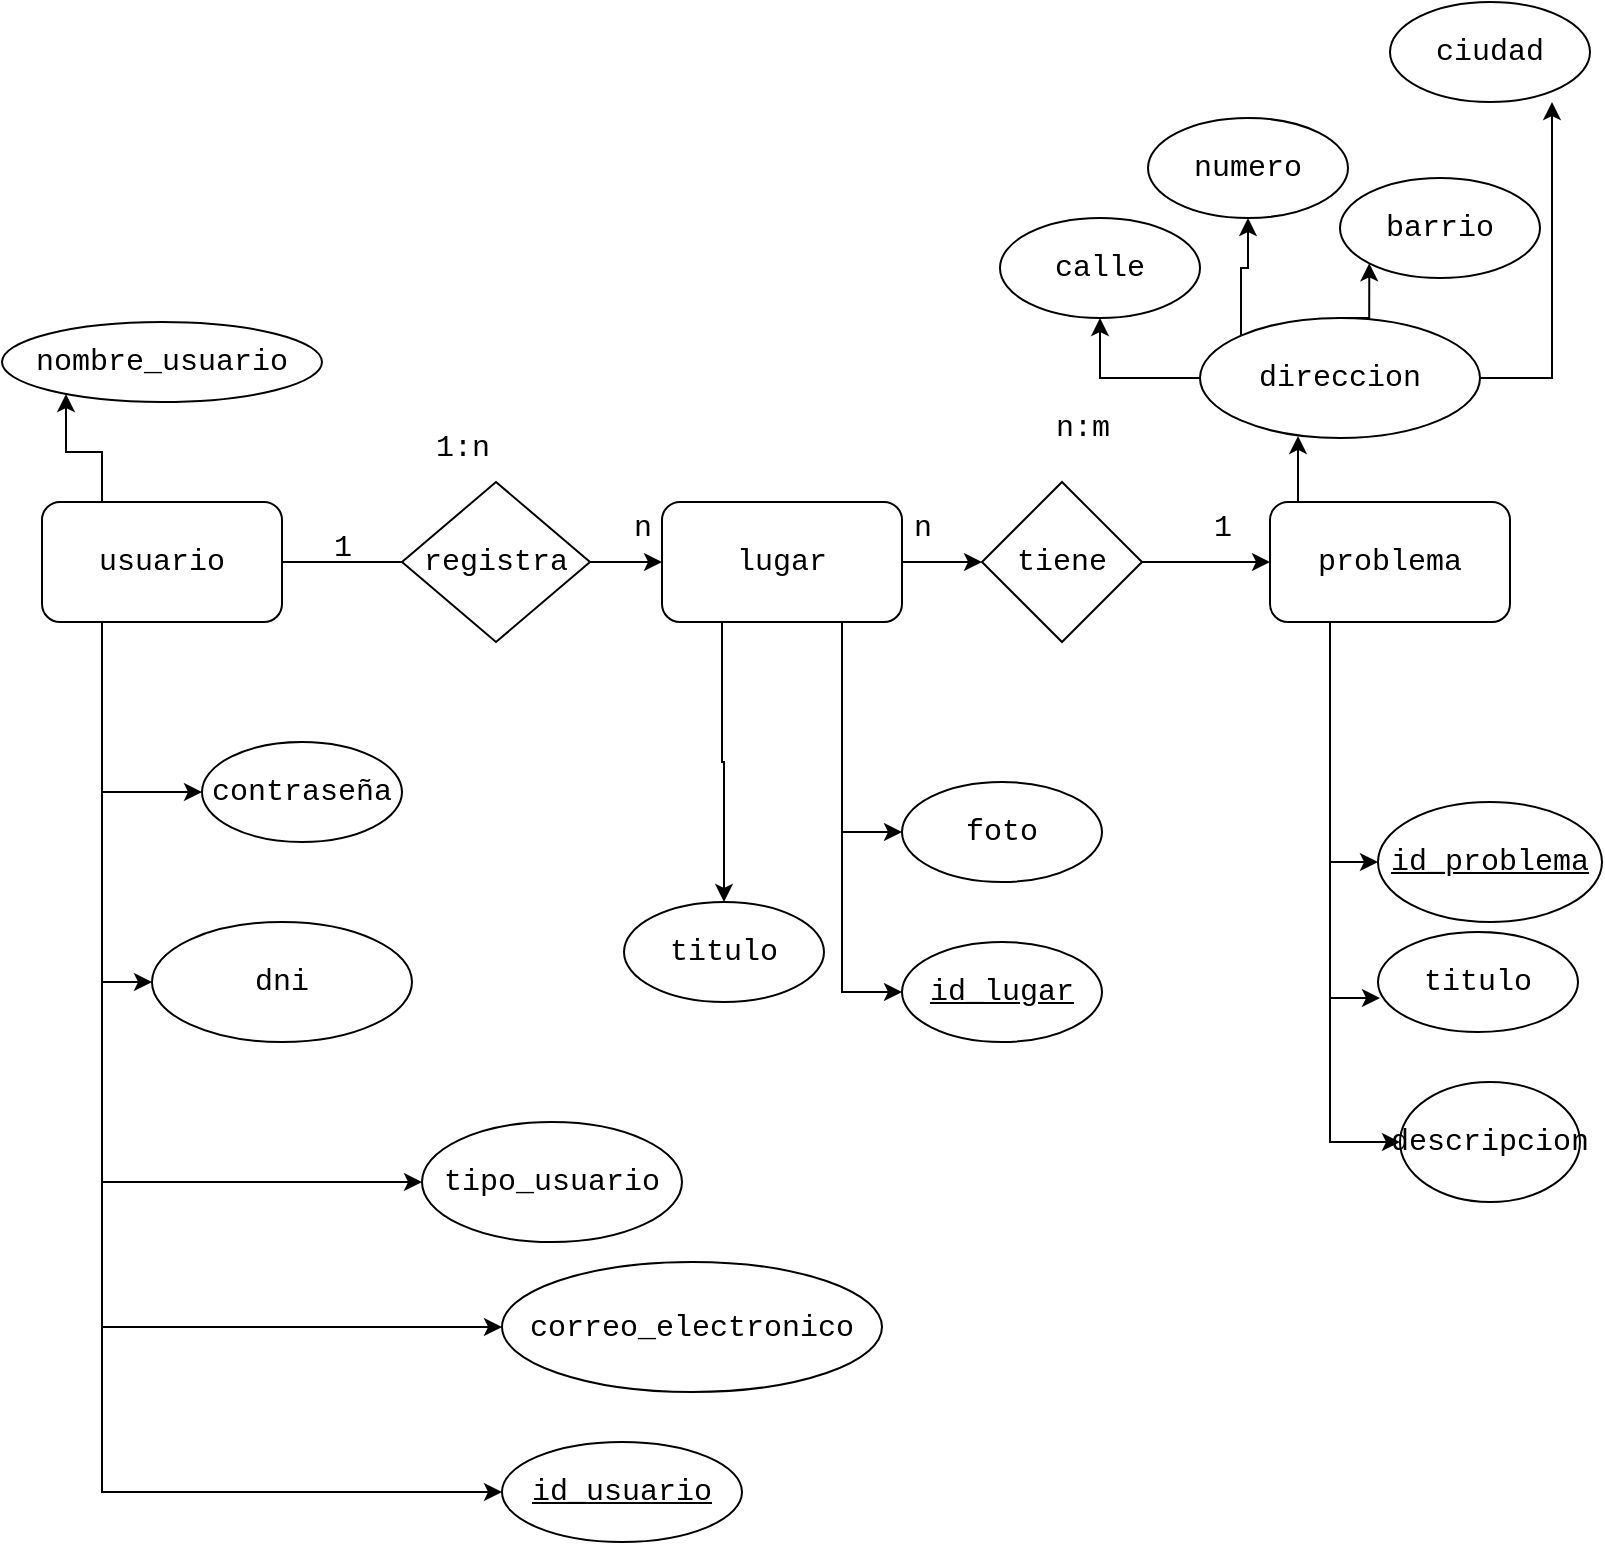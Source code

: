 <mxfile version="22.1.2" type="device" pages="2">
  <diagram name="Página-1" id="GAR4R28EWUCzNYiQtYr6">
    <mxGraphModel dx="954" dy="727" grid="1" gridSize="10" guides="1" tooltips="1" connect="1" arrows="1" fold="1" page="1" pageScale="1" pageWidth="827" pageHeight="1169" math="0" shadow="0">
      <root>
        <mxCell id="0" />
        <mxCell id="1" parent="0" />
        <mxCell id="BLcdpZsHdNyAsSCQdywc-11" style="edgeStyle=orthogonalEdgeStyle;rounded=0;orthogonalLoop=1;jettySize=auto;html=1;exitX=1;exitY=0.5;exitDx=0;exitDy=0;" parent="1" source="BLcdpZsHdNyAsSCQdywc-34" target="BLcdpZsHdNyAsSCQdywc-2" edge="1">
          <mxGeometry relative="1" as="geometry" />
        </mxCell>
        <mxCell id="BLcdpZsHdNyAsSCQdywc-22" style="edgeStyle=orthogonalEdgeStyle;rounded=0;orthogonalLoop=1;jettySize=auto;html=1;exitX=0.25;exitY=1;exitDx=0;exitDy=0;" parent="1" source="BLcdpZsHdNyAsSCQdywc-1" target="BLcdpZsHdNyAsSCQdywc-18" edge="1">
          <mxGeometry relative="1" as="geometry" />
        </mxCell>
        <mxCell id="FmNl-kXJ-F9vlVwmfRV5-3" style="edgeStyle=orthogonalEdgeStyle;rounded=0;orthogonalLoop=1;jettySize=auto;html=1;exitX=0.75;exitY=1;exitDx=0;exitDy=0;entryX=0;entryY=0.5;entryDx=0;entryDy=0;" parent="1" source="BLcdpZsHdNyAsSCQdywc-1" target="BLcdpZsHdNyAsSCQdywc-32" edge="1">
          <mxGeometry relative="1" as="geometry" />
        </mxCell>
        <mxCell id="FmNl-kXJ-F9vlVwmfRV5-4" style="edgeStyle=orthogonalEdgeStyle;rounded=0;orthogonalLoop=1;jettySize=auto;html=1;exitX=0.75;exitY=1;exitDx=0;exitDy=0;entryX=0;entryY=0.5;entryDx=0;entryDy=0;" parent="1" source="BLcdpZsHdNyAsSCQdywc-1" target="BLcdpZsHdNyAsSCQdywc-19" edge="1">
          <mxGeometry relative="1" as="geometry" />
        </mxCell>
        <mxCell id="BLcdpZsHdNyAsSCQdywc-1" value="lugar" style="rounded=1;whiteSpace=wrap;html=1;fontFamily=Courier New;fontSize=15;" parent="1" vertex="1">
          <mxGeometry x="350" y="320" width="120" height="60" as="geometry" />
        </mxCell>
        <mxCell id="FmNl-kXJ-F9vlVwmfRV5-9" style="edgeStyle=orthogonalEdgeStyle;rounded=0;orthogonalLoop=1;jettySize=auto;html=1;exitX=0.25;exitY=1;exitDx=0;exitDy=0;entryX=0;entryY=0.5;entryDx=0;entryDy=0;" parent="1" source="BLcdpZsHdNyAsSCQdywc-2" target="BLcdpZsHdNyAsSCQdywc-29" edge="1">
          <mxGeometry relative="1" as="geometry" />
        </mxCell>
        <mxCell id="FmNl-kXJ-F9vlVwmfRV5-11" style="edgeStyle=orthogonalEdgeStyle;rounded=0;orthogonalLoop=1;jettySize=auto;html=1;exitX=0.25;exitY=1;exitDx=0;exitDy=0;entryX=0;entryY=0.5;entryDx=0;entryDy=0;" parent="1" source="BLcdpZsHdNyAsSCQdywc-2" target="BLcdpZsHdNyAsSCQdywc-31" edge="1">
          <mxGeometry relative="1" as="geometry" />
        </mxCell>
        <mxCell id="BLcdpZsHdNyAsSCQdywc-2" value="problema" style="rounded=1;whiteSpace=wrap;html=1;fontFamily=Courier New;fontSize=15;" parent="1" vertex="1">
          <mxGeometry x="654" y="320" width="120" height="60" as="geometry" />
        </mxCell>
        <mxCell id="BLcdpZsHdNyAsSCQdywc-9" style="edgeStyle=orthogonalEdgeStyle;rounded=0;orthogonalLoop=1;jettySize=auto;html=1;exitX=0.25;exitY=1;exitDx=0;exitDy=0;entryX=0;entryY=0.5;entryDx=0;entryDy=0;" parent="1" source="BLcdpZsHdNyAsSCQdywc-3" target="BLcdpZsHdNyAsSCQdywc-8" edge="1">
          <mxGeometry relative="1" as="geometry" />
        </mxCell>
        <mxCell id="BLcdpZsHdNyAsSCQdywc-10" style="edgeStyle=orthogonalEdgeStyle;rounded=0;orthogonalLoop=1;jettySize=auto;html=1;exitX=1;exitY=0.5;exitDx=0;exitDy=0;entryX=0;entryY=0.5;entryDx=0;entryDy=0;" parent="1" source="BLcdpZsHdNyAsSCQdywc-3" target="BLcdpZsHdNyAsSCQdywc-1" edge="1">
          <mxGeometry relative="1" as="geometry" />
        </mxCell>
        <mxCell id="BLcdpZsHdNyAsSCQdywc-48" style="edgeStyle=orthogonalEdgeStyle;rounded=0;orthogonalLoop=1;jettySize=auto;html=1;exitX=0.25;exitY=1;exitDx=0;exitDy=0;entryX=0;entryY=0.5;entryDx=0;entryDy=0;" parent="1" source="BLcdpZsHdNyAsSCQdywc-3" target="BLcdpZsHdNyAsSCQdywc-47" edge="1">
          <mxGeometry relative="1" as="geometry" />
        </mxCell>
        <mxCell id="BLcdpZsHdNyAsSCQdywc-54" style="edgeStyle=orthogonalEdgeStyle;rounded=0;orthogonalLoop=1;jettySize=auto;html=1;exitX=0.25;exitY=1;exitDx=0;exitDy=0;entryX=0;entryY=0.5;entryDx=0;entryDy=0;" parent="1" source="BLcdpZsHdNyAsSCQdywc-3" target="BLcdpZsHdNyAsSCQdywc-52" edge="1">
          <mxGeometry relative="1" as="geometry" />
        </mxCell>
        <mxCell id="FmNl-kXJ-F9vlVwmfRV5-1" style="edgeStyle=orthogonalEdgeStyle;rounded=0;orthogonalLoop=1;jettySize=auto;html=1;exitX=0.25;exitY=1;exitDx=0;exitDy=0;entryX=0;entryY=0.5;entryDx=0;entryDy=0;" parent="1" source="BLcdpZsHdNyAsSCQdywc-3" target="BLcdpZsHdNyAsSCQdywc-51" edge="1">
          <mxGeometry relative="1" as="geometry" />
        </mxCell>
        <mxCell id="FmNl-kXJ-F9vlVwmfRV5-2" style="edgeStyle=orthogonalEdgeStyle;rounded=0;orthogonalLoop=1;jettySize=auto;html=1;exitX=0.25;exitY=1;exitDx=0;exitDy=0;entryX=0;entryY=0.5;entryDx=0;entryDy=0;" parent="1" source="BLcdpZsHdNyAsSCQdywc-3" target="BLcdpZsHdNyAsSCQdywc-6" edge="1">
          <mxGeometry relative="1" as="geometry" />
        </mxCell>
        <mxCell id="BLcdpZsHdNyAsSCQdywc-3" value="usuario" style="rounded=1;whiteSpace=wrap;html=1;fontFamily=Courier New;fontSize=15;" parent="1" vertex="1">
          <mxGeometry x="40" y="320" width="120" height="60" as="geometry" />
        </mxCell>
        <mxCell id="BLcdpZsHdNyAsSCQdywc-5" value="numero" style="ellipse;whiteSpace=wrap;html=1;fontFamily=Courier New;fontSize=15;" parent="1" vertex="1">
          <mxGeometry x="593" y="128" width="100" height="50" as="geometry" />
        </mxCell>
        <mxCell id="BLcdpZsHdNyAsSCQdywc-6" value="contraseña" style="ellipse;whiteSpace=wrap;html=1;fontFamily=Courier New;fontSize=15;" parent="1" vertex="1">
          <mxGeometry x="120" y="440" width="100" height="50" as="geometry" />
        </mxCell>
        <mxCell id="BLcdpZsHdNyAsSCQdywc-7" value="nombre_usuario" style="ellipse;whiteSpace=wrap;html=1;fontFamily=Courier New;fontSize=15;" parent="1" vertex="1">
          <mxGeometry x="20" y="230" width="160" height="40" as="geometry" />
        </mxCell>
        <mxCell id="BLcdpZsHdNyAsSCQdywc-8" value="&lt;u&gt;id_usuario&lt;/u&gt;" style="ellipse;whiteSpace=wrap;html=1;fontFamily=Courier New;fontSize=15;" parent="1" vertex="1">
          <mxGeometry x="270" y="790" width="120" height="50" as="geometry" />
        </mxCell>
        <mxCell id="BLcdpZsHdNyAsSCQdywc-12" style="edgeStyle=orthogonalEdgeStyle;rounded=0;orthogonalLoop=1;jettySize=auto;html=1;exitX=0.25;exitY=0;exitDx=0;exitDy=0;entryX=0.2;entryY=0.9;entryDx=0;entryDy=0;entryPerimeter=0;" parent="1" source="BLcdpZsHdNyAsSCQdywc-3" target="BLcdpZsHdNyAsSCQdywc-7" edge="1">
          <mxGeometry relative="1" as="geometry" />
        </mxCell>
        <mxCell id="BLcdpZsHdNyAsSCQdywc-14" value="ciudad" style="ellipse;whiteSpace=wrap;html=1;fontFamily=Courier New;fontSize=15;" parent="1" vertex="1">
          <mxGeometry x="714" y="70" width="100" height="50" as="geometry" />
        </mxCell>
        <mxCell id="BLcdpZsHdNyAsSCQdywc-15" value="barrio" style="ellipse;whiteSpace=wrap;html=1;fontFamily=Courier New;fontSize=15;" parent="1" vertex="1">
          <mxGeometry x="689" y="158" width="100" height="50" as="geometry" />
        </mxCell>
        <mxCell id="BLcdpZsHdNyAsSCQdywc-16" value="calle" style="ellipse;whiteSpace=wrap;html=1;fontFamily=Courier New;fontSize=15;" parent="1" vertex="1">
          <mxGeometry x="519" y="178" width="100" height="50" as="geometry" />
        </mxCell>
        <mxCell id="BLcdpZsHdNyAsSCQdywc-25" style="edgeStyle=orthogonalEdgeStyle;rounded=0;orthogonalLoop=1;jettySize=auto;html=1;exitX=0;exitY=0.5;exitDx=0;exitDy=0;" parent="1" source="BLcdpZsHdNyAsSCQdywc-17" target="BLcdpZsHdNyAsSCQdywc-16" edge="1">
          <mxGeometry relative="1" as="geometry" />
        </mxCell>
        <mxCell id="BLcdpZsHdNyAsSCQdywc-26" style="edgeStyle=orthogonalEdgeStyle;rounded=0;orthogonalLoop=1;jettySize=auto;html=1;exitX=0;exitY=0;exitDx=0;exitDy=0;entryX=0.5;entryY=1;entryDx=0;entryDy=0;" parent="1" source="BLcdpZsHdNyAsSCQdywc-17" target="BLcdpZsHdNyAsSCQdywc-5" edge="1">
          <mxGeometry relative="1" as="geometry" />
        </mxCell>
        <mxCell id="BLcdpZsHdNyAsSCQdywc-27" style="edgeStyle=orthogonalEdgeStyle;rounded=0;orthogonalLoop=1;jettySize=auto;html=1;exitX=0.5;exitY=0;exitDx=0;exitDy=0;entryX=0;entryY=1;entryDx=0;entryDy=0;" parent="1" source="BLcdpZsHdNyAsSCQdywc-17" target="BLcdpZsHdNyAsSCQdywc-15" edge="1">
          <mxGeometry relative="1" as="geometry" />
        </mxCell>
        <mxCell id="BLcdpZsHdNyAsSCQdywc-28" style="edgeStyle=orthogonalEdgeStyle;rounded=0;orthogonalLoop=1;jettySize=auto;html=1;exitX=1;exitY=0.5;exitDx=0;exitDy=0;entryX=0.81;entryY=1;entryDx=0;entryDy=0;entryPerimeter=0;" parent="1" source="BLcdpZsHdNyAsSCQdywc-17" target="BLcdpZsHdNyAsSCQdywc-14" edge="1">
          <mxGeometry relative="1" as="geometry" />
        </mxCell>
        <mxCell id="BLcdpZsHdNyAsSCQdywc-17" value="direccion" style="ellipse;whiteSpace=wrap;html=1;fontFamily=Courier New;fontSize=15;" parent="1" vertex="1">
          <mxGeometry x="619" y="228" width="140" height="60" as="geometry" />
        </mxCell>
        <mxCell id="BLcdpZsHdNyAsSCQdywc-18" value="titulo" style="ellipse;whiteSpace=wrap;html=1;fontFamily=Courier New;fontSize=15;" parent="1" vertex="1">
          <mxGeometry x="331" y="520" width="100" height="50" as="geometry" />
        </mxCell>
        <mxCell id="BLcdpZsHdNyAsSCQdywc-19" value="id_lugar" style="ellipse;whiteSpace=wrap;html=1;fontFamily=Courier New;fontSize=15;fontStyle=4" parent="1" vertex="1">
          <mxGeometry x="470" y="540" width="100" height="50" as="geometry" />
        </mxCell>
        <mxCell id="BLcdpZsHdNyAsSCQdywc-24" style="edgeStyle=orthogonalEdgeStyle;rounded=0;orthogonalLoop=1;jettySize=auto;html=1;exitX=0.25;exitY=0;exitDx=0;exitDy=0;entryX=0.35;entryY=0.983;entryDx=0;entryDy=0;entryPerimeter=0;" parent="1" source="BLcdpZsHdNyAsSCQdywc-2" target="BLcdpZsHdNyAsSCQdywc-17" edge="1">
          <mxGeometry relative="1" as="geometry">
            <mxPoint x="659" y="318" as="sourcePoint" />
          </mxGeometry>
        </mxCell>
        <mxCell id="BLcdpZsHdNyAsSCQdywc-29" value="descripcion" style="ellipse;whiteSpace=wrap;html=1;fontFamily=Courier New;fontSize=15;" parent="1" vertex="1">
          <mxGeometry x="719" y="610" width="90" height="60" as="geometry" />
        </mxCell>
        <mxCell id="BLcdpZsHdNyAsSCQdywc-30" value="titulo" style="ellipse;whiteSpace=wrap;html=1;fontFamily=Courier New;fontSize=15;" parent="1" vertex="1">
          <mxGeometry x="708" y="535" width="100" height="50" as="geometry" />
        </mxCell>
        <mxCell id="BLcdpZsHdNyAsSCQdywc-32" value="foto" style="ellipse;whiteSpace=wrap;html=1;fontFamily=Courier New;fontSize=15;" parent="1" vertex="1">
          <mxGeometry x="470" y="460" width="100" height="50" as="geometry" />
        </mxCell>
        <mxCell id="BLcdpZsHdNyAsSCQdywc-35" value="registra" style="rhombus;whiteSpace=wrap;html=1;fontFamily=Courier New;fontSize=15;" parent="1" vertex="1">
          <mxGeometry x="220" y="310" width="94" height="80" as="geometry" />
        </mxCell>
        <mxCell id="BLcdpZsHdNyAsSCQdywc-36" value="" style="edgeStyle=orthogonalEdgeStyle;rounded=0;orthogonalLoop=1;jettySize=auto;html=1;exitX=1;exitY=0.5;exitDx=0;exitDy=0;" parent="1" source="BLcdpZsHdNyAsSCQdywc-1" target="BLcdpZsHdNyAsSCQdywc-34" edge="1">
          <mxGeometry relative="1" as="geometry">
            <mxPoint x="470" y="350" as="sourcePoint" />
            <mxPoint x="640" y="350" as="targetPoint" />
          </mxGeometry>
        </mxCell>
        <mxCell id="BLcdpZsHdNyAsSCQdywc-34" value="tiene" style="rhombus;whiteSpace=wrap;html=1;fontFamily=Courier New;fontSize=15;" parent="1" vertex="1">
          <mxGeometry x="510" y="310" width="80" height="80" as="geometry" />
        </mxCell>
        <mxCell id="BLcdpZsHdNyAsSCQdywc-37" value="1" style="text;html=1;align=center;verticalAlign=middle;resizable=0;points=[];autosize=1;strokeColor=none;fillColor=none;fontFamily=Courier New;fontSize=15;" parent="1" vertex="1">
          <mxGeometry x="175" y="328" width="30" height="30" as="geometry" />
        </mxCell>
        <mxCell id="BLcdpZsHdNyAsSCQdywc-38" value="n" style="text;html=1;align=center;verticalAlign=middle;resizable=0;points=[];autosize=1;strokeColor=none;fillColor=none;fontFamily=Courier New;fontSize=15;" parent="1" vertex="1">
          <mxGeometry x="325" y="318" width="30" height="30" as="geometry" />
        </mxCell>
        <mxCell id="BLcdpZsHdNyAsSCQdywc-39" value="1:n" style="text;html=1;align=center;verticalAlign=middle;resizable=0;points=[];autosize=1;strokeColor=none;fillColor=none;fontFamily=Courier New;fontSize=15;" parent="1" vertex="1">
          <mxGeometry x="225" y="278" width="50" height="30" as="geometry" />
        </mxCell>
        <mxCell id="BLcdpZsHdNyAsSCQdywc-40" value="n" style="text;html=1;align=center;verticalAlign=middle;resizable=0;points=[];autosize=1;strokeColor=none;fillColor=none;fontFamily=Courier New;fontSize=15;" parent="1" vertex="1">
          <mxGeometry x="465" y="318" width="30" height="30" as="geometry" />
        </mxCell>
        <mxCell id="BLcdpZsHdNyAsSCQdywc-41" value="1" style="text;html=1;align=center;verticalAlign=middle;resizable=0;points=[];autosize=1;strokeColor=none;fillColor=none;fontFamily=Courier New;fontSize=15;" parent="1" vertex="1">
          <mxGeometry x="615" y="318" width="30" height="30" as="geometry" />
        </mxCell>
        <mxCell id="BLcdpZsHdNyAsSCQdywc-42" value="n:m" style="text;html=1;align=center;verticalAlign=middle;resizable=0;points=[];autosize=1;strokeColor=none;fillColor=none;fontFamily=Courier New;fontSize=15;" parent="1" vertex="1">
          <mxGeometry x="535" y="268" width="50" height="30" as="geometry" />
        </mxCell>
        <mxCell id="BLcdpZsHdNyAsSCQdywc-47" value="tipo_usuario" style="ellipse;whiteSpace=wrap;html=1;fontFamily=Courier New;fontSize=15;" parent="1" vertex="1">
          <mxGeometry x="230" y="630" width="130" height="60" as="geometry" />
        </mxCell>
        <mxCell id="BLcdpZsHdNyAsSCQdywc-51" value="correo_electronico" style="ellipse;whiteSpace=wrap;html=1;fontFamily=Courier New;fontSize=15;" parent="1" vertex="1">
          <mxGeometry x="270" y="700" width="190" height="65" as="geometry" />
        </mxCell>
        <mxCell id="BLcdpZsHdNyAsSCQdywc-52" value="dni" style="ellipse;whiteSpace=wrap;html=1;fontFamily=Courier New;fontSize=15;" parent="1" vertex="1">
          <mxGeometry x="95" y="530" width="130" height="60" as="geometry" />
        </mxCell>
        <mxCell id="BLcdpZsHdNyAsSCQdywc-31" value="&lt;u&gt;id_problema&lt;/u&gt;" style="ellipse;whiteSpace=wrap;html=1;fontFamily=Courier New;fontSize=15;" parent="1" vertex="1">
          <mxGeometry x="708" y="470" width="112" height="60" as="geometry" />
        </mxCell>
        <mxCell id="FmNl-kXJ-F9vlVwmfRV5-10" style="edgeStyle=orthogonalEdgeStyle;rounded=0;orthogonalLoop=1;jettySize=auto;html=1;exitX=0.25;exitY=1;exitDx=0;exitDy=0;entryX=0.01;entryY=0.66;entryDx=0;entryDy=0;entryPerimeter=0;" parent="1" source="BLcdpZsHdNyAsSCQdywc-2" target="BLcdpZsHdNyAsSCQdywc-30" edge="1">
          <mxGeometry relative="1" as="geometry" />
        </mxCell>
      </root>
    </mxGraphModel>
  </diagram>
  <diagram id="8pz4o5p5knSB4_9SY_7Q" name="Página-2">
    <mxGraphModel dx="954" dy="727" grid="1" gridSize="10" guides="1" tooltips="1" connect="1" arrows="1" fold="1" page="1" pageScale="1" pageWidth="827" pageHeight="1169" math="0" shadow="0">
      <root>
        <mxCell id="0" />
        <mxCell id="1" parent="0" />
        <mxCell id="dCn2HgZfOZdPRtcsAnI8-14" value="barrio" style="shape=table;startSize=30;container=1;collapsible=1;childLayout=tableLayout;fixedRows=1;rowLines=0;fontStyle=1;align=center;resizeLast=1;html=1;whiteSpace=wrap;fontFamily=Courier New;fontSize=15;" parent="1" vertex="1">
          <mxGeometry x="330" y="360" width="210" height="150" as="geometry" />
        </mxCell>
        <mxCell id="dCn2HgZfOZdPRtcsAnI8-15" value="" style="shape=tableRow;horizontal=0;startSize=0;swimlaneHead=0;swimlaneBody=0;fillColor=none;collapsible=0;dropTarget=0;points=[[0,0.5],[1,0.5]];portConstraint=eastwest;top=0;left=0;right=0;bottom=0;html=1;fontFamily=Courier New;fontSize=15;" parent="dCn2HgZfOZdPRtcsAnI8-14" vertex="1">
          <mxGeometry y="30" width="210" height="30" as="geometry" />
        </mxCell>
        <mxCell id="dCn2HgZfOZdPRtcsAnI8-16" value="PK" style="shape=partialRectangle;connectable=0;fillColor=none;top=0;left=0;bottom=0;right=0;fontStyle=1;overflow=hidden;html=1;whiteSpace=wrap;fontFamily=Courier New;fontSize=15;" parent="dCn2HgZfOZdPRtcsAnI8-15" vertex="1">
          <mxGeometry width="60" height="30" as="geometry">
            <mxRectangle width="60" height="30" as="alternateBounds" />
          </mxGeometry>
        </mxCell>
        <mxCell id="dCn2HgZfOZdPRtcsAnI8-17" value="id_barrio" style="shape=partialRectangle;connectable=0;fillColor=none;top=0;left=0;bottom=0;right=0;align=left;spacingLeft=6;fontStyle=5;overflow=hidden;html=1;whiteSpace=wrap;fontFamily=Courier New;fontSize=15;" parent="dCn2HgZfOZdPRtcsAnI8-15" vertex="1">
          <mxGeometry x="60" width="150" height="30" as="geometry">
            <mxRectangle width="150" height="30" as="alternateBounds" />
          </mxGeometry>
        </mxCell>
        <mxCell id="dCn2HgZfOZdPRtcsAnI8-18" value="" style="shape=tableRow;horizontal=0;startSize=0;swimlaneHead=0;swimlaneBody=0;fillColor=none;collapsible=0;dropTarget=0;points=[[0,0.5],[1,0.5]];portConstraint=eastwest;top=0;left=0;right=0;bottom=1;html=1;" parent="dCn2HgZfOZdPRtcsAnI8-14" vertex="1">
          <mxGeometry y="60" width="210" height="30" as="geometry" />
        </mxCell>
        <mxCell id="dCn2HgZfOZdPRtcsAnI8-19" value="FK" style="shape=partialRectangle;connectable=0;fillColor=none;top=0;left=0;bottom=0;right=0;fontStyle=1;overflow=hidden;html=1;whiteSpace=wrap;fontSize=15;" parent="dCn2HgZfOZdPRtcsAnI8-18" vertex="1">
          <mxGeometry width="60" height="30" as="geometry">
            <mxRectangle width="60" height="30" as="alternateBounds" />
          </mxGeometry>
        </mxCell>
        <mxCell id="dCn2HgZfOZdPRtcsAnI8-20" value="Id_usuario" style="shape=partialRectangle;connectable=0;fillColor=none;top=0;left=0;bottom=0;right=0;align=left;spacingLeft=6;fontStyle=1;overflow=hidden;html=1;whiteSpace=wrap;fontSize=15;" parent="dCn2HgZfOZdPRtcsAnI8-18" vertex="1">
          <mxGeometry x="60" width="150" height="30" as="geometry">
            <mxRectangle width="150" height="30" as="alternateBounds" />
          </mxGeometry>
        </mxCell>
        <mxCell id="IVFl2d47y_IsgbFFyikV-51" value="" style="shape=tableRow;horizontal=0;startSize=0;swimlaneHead=0;swimlaneBody=0;fillColor=none;collapsible=0;dropTarget=0;points=[[0,0.5],[1,0.5]];portConstraint=eastwest;top=0;left=0;right=0;bottom=1;html=1;" parent="dCn2HgZfOZdPRtcsAnI8-14" vertex="1">
          <mxGeometry y="90" width="210" height="30" as="geometry" />
        </mxCell>
        <mxCell id="IVFl2d47y_IsgbFFyikV-52" value="FK" style="shape=partialRectangle;connectable=0;fillColor=none;top=0;left=0;bottom=0;right=0;fontStyle=1;overflow=hidden;html=1;whiteSpace=wrap;fontSize=15;" parent="IVFl2d47y_IsgbFFyikV-51" vertex="1">
          <mxGeometry width="60" height="30" as="geometry">
            <mxRectangle width="60" height="30" as="alternateBounds" />
          </mxGeometry>
        </mxCell>
        <mxCell id="IVFl2d47y_IsgbFFyikV-53" value="id_ciudad" style="shape=partialRectangle;connectable=0;fillColor=none;top=0;left=0;bottom=0;right=0;align=left;spacingLeft=6;fontStyle=1;overflow=hidden;html=1;whiteSpace=wrap;fontSize=15;" parent="IVFl2d47y_IsgbFFyikV-51" vertex="1">
          <mxGeometry x="60" width="150" height="30" as="geometry">
            <mxRectangle width="150" height="30" as="alternateBounds" />
          </mxGeometry>
        </mxCell>
        <mxCell id="A0xj03TIXSlnZQW4q2QY-1" value="" style="shape=tableRow;horizontal=0;startSize=0;swimlaneHead=0;swimlaneBody=0;fillColor=none;collapsible=0;dropTarget=0;points=[[0,0.5],[1,0.5]];portConstraint=eastwest;top=0;left=0;right=0;bottom=0;html=1;" parent="dCn2HgZfOZdPRtcsAnI8-14" vertex="1">
          <mxGeometry y="120" width="210" height="30" as="geometry" />
        </mxCell>
        <mxCell id="A0xj03TIXSlnZQW4q2QY-2" value="" style="shape=partialRectangle;connectable=0;fillColor=none;top=0;left=0;bottom=0;right=0;editable=1;overflow=hidden;html=1;whiteSpace=wrap;fontFamily=Courier New;fontSize=15;" parent="A0xj03TIXSlnZQW4q2QY-1" vertex="1">
          <mxGeometry width="60" height="30" as="geometry">
            <mxRectangle width="60" height="30" as="alternateBounds" />
          </mxGeometry>
        </mxCell>
        <mxCell id="A0xj03TIXSlnZQW4q2QY-3" value="barrio" style="shape=partialRectangle;connectable=0;fillColor=none;top=0;left=0;bottom=0;right=0;align=left;spacingLeft=6;overflow=hidden;html=1;whiteSpace=wrap;fontFamily=Courier New;fontSize=15;" parent="A0xj03TIXSlnZQW4q2QY-1" vertex="1">
          <mxGeometry x="60" width="150" height="30" as="geometry">
            <mxRectangle width="150" height="30" as="alternateBounds" />
          </mxGeometry>
        </mxCell>
        <mxCell id="dCn2HgZfOZdPRtcsAnI8-27" value="problema" style="shape=table;startSize=30;container=1;collapsible=1;childLayout=tableLayout;fixedRows=1;rowLines=0;fontStyle=1;align=center;resizeLast=1;html=1;whiteSpace=wrap;fontFamily=Courier New;fontSize=15;" parent="1" vertex="1">
          <mxGeometry x="590" y="300" width="230" height="330" as="geometry" />
        </mxCell>
        <mxCell id="IVFl2d47y_IsgbFFyikV-60" value="" style="shape=tableRow;horizontal=0;startSize=0;swimlaneHead=0;swimlaneBody=0;fillColor=none;collapsible=0;dropTarget=0;points=[[0,0.5],[1,0.5]];portConstraint=eastwest;top=0;left=0;right=0;bottom=1;html=1;" parent="dCn2HgZfOZdPRtcsAnI8-27" vertex="1">
          <mxGeometry y="30" width="230" height="30" as="geometry" />
        </mxCell>
        <mxCell id="IVFl2d47y_IsgbFFyikV-61" value="PK" style="shape=partialRectangle;connectable=0;fillColor=none;top=0;left=0;bottom=0;right=0;fontStyle=1;overflow=hidden;html=1;whiteSpace=wrap;fontSize=15;" parent="IVFl2d47y_IsgbFFyikV-60" vertex="1">
          <mxGeometry width="60" height="30" as="geometry">
            <mxRectangle width="60" height="30" as="alternateBounds" />
          </mxGeometry>
        </mxCell>
        <mxCell id="IVFl2d47y_IsgbFFyikV-62" value="id_problema" style="shape=partialRectangle;connectable=0;fillColor=none;top=0;left=0;bottom=0;right=0;align=left;spacingLeft=6;fontStyle=5;overflow=hidden;html=1;whiteSpace=wrap;fontSize=15;" parent="IVFl2d47y_IsgbFFyikV-60" vertex="1">
          <mxGeometry x="60" width="170" height="30" as="geometry">
            <mxRectangle width="170" height="30" as="alternateBounds" />
          </mxGeometry>
        </mxCell>
        <mxCell id="dCn2HgZfOZdPRtcsAnI8-31" value="" style="shape=tableRow;horizontal=0;startSize=0;swimlaneHead=0;swimlaneBody=0;fillColor=none;collapsible=0;dropTarget=0;points=[[0,0.5],[1,0.5]];portConstraint=eastwest;top=0;left=0;right=0;bottom=1;html=1;" parent="dCn2HgZfOZdPRtcsAnI8-27" vertex="1">
          <mxGeometry y="60" width="230" height="30" as="geometry" />
        </mxCell>
        <mxCell id="dCn2HgZfOZdPRtcsAnI8-32" value="FK" style="shape=partialRectangle;connectable=0;fillColor=none;top=0;left=0;bottom=0;right=0;fontStyle=1;overflow=hidden;html=1;whiteSpace=wrap;fontSize=15;" parent="dCn2HgZfOZdPRtcsAnI8-31" vertex="1">
          <mxGeometry width="60" height="30" as="geometry">
            <mxRectangle width="60" height="30" as="alternateBounds" />
          </mxGeometry>
        </mxCell>
        <mxCell id="dCn2HgZfOZdPRtcsAnI8-33" value="id_barrio" style="shape=partialRectangle;connectable=0;fillColor=none;top=0;left=0;bottom=0;right=0;align=left;spacingLeft=6;fontStyle=5;overflow=hidden;html=1;whiteSpace=wrap;fontSize=15;" parent="dCn2HgZfOZdPRtcsAnI8-31" vertex="1">
          <mxGeometry x="60" width="170" height="30" as="geometry">
            <mxRectangle width="170" height="30" as="alternateBounds" />
          </mxGeometry>
        </mxCell>
        <mxCell id="dCn2HgZfOZdPRtcsAnI8-34" value="" style="shape=tableRow;horizontal=0;startSize=0;swimlaneHead=0;swimlaneBody=0;fillColor=none;collapsible=0;dropTarget=0;points=[[0,0.5],[1,0.5]];portConstraint=eastwest;top=0;left=0;right=0;bottom=0;html=1;" parent="dCn2HgZfOZdPRtcsAnI8-27" vertex="1">
          <mxGeometry y="90" width="230" height="30" as="geometry" />
        </mxCell>
        <mxCell id="dCn2HgZfOZdPRtcsAnI8-35" value="" style="shape=partialRectangle;connectable=0;fillColor=none;top=0;left=0;bottom=0;right=0;editable=1;overflow=hidden;html=1;whiteSpace=wrap;fontFamily=Courier New;fontSize=15;" parent="dCn2HgZfOZdPRtcsAnI8-34" vertex="1">
          <mxGeometry width="60" height="30" as="geometry">
            <mxRectangle width="60" height="30" as="alternateBounds" />
          </mxGeometry>
        </mxCell>
        <mxCell id="dCn2HgZfOZdPRtcsAnI8-36" value="titulo" style="shape=partialRectangle;connectable=0;fillColor=none;top=0;left=0;bottom=0;right=0;align=left;spacingLeft=6;overflow=hidden;html=1;whiteSpace=wrap;fontFamily=Courier New;fontSize=15;" parent="dCn2HgZfOZdPRtcsAnI8-34" vertex="1">
          <mxGeometry x="60" width="170" height="30" as="geometry">
            <mxRectangle width="170" height="30" as="alternateBounds" />
          </mxGeometry>
        </mxCell>
        <mxCell id="dCn2HgZfOZdPRtcsAnI8-37" value="" style="shape=tableRow;horizontal=0;startSize=0;swimlaneHead=0;swimlaneBody=0;fillColor=none;collapsible=0;dropTarget=0;points=[[0,0.5],[1,0.5]];portConstraint=eastwest;top=0;left=0;right=0;bottom=0;html=1;" parent="dCn2HgZfOZdPRtcsAnI8-27" vertex="1">
          <mxGeometry y="120" width="230" height="30" as="geometry" />
        </mxCell>
        <mxCell id="dCn2HgZfOZdPRtcsAnI8-38" value="" style="shape=partialRectangle;connectable=0;fillColor=none;top=0;left=0;bottom=0;right=0;editable=1;overflow=hidden;html=1;whiteSpace=wrap;fontFamily=Courier New;fontSize=15;" parent="dCn2HgZfOZdPRtcsAnI8-37" vertex="1">
          <mxGeometry width="60" height="30" as="geometry">
            <mxRectangle width="60" height="30" as="alternateBounds" />
          </mxGeometry>
        </mxCell>
        <mxCell id="dCn2HgZfOZdPRtcsAnI8-39" value="descripcion" style="shape=partialRectangle;connectable=0;fillColor=none;top=0;left=0;bottom=0;right=0;align=left;spacingLeft=6;overflow=hidden;html=1;whiteSpace=wrap;fontFamily=Courier New;fontSize=15;" parent="dCn2HgZfOZdPRtcsAnI8-37" vertex="1">
          <mxGeometry x="60" width="170" height="30" as="geometry">
            <mxRectangle width="170" height="30" as="alternateBounds" />
          </mxGeometry>
        </mxCell>
        <mxCell id="IVFl2d47y_IsgbFFyikV-85" value="" style="shape=tableRow;horizontal=0;startSize=0;swimlaneHead=0;swimlaneBody=0;fillColor=none;collapsible=0;dropTarget=0;points=[[0,0.5],[1,0.5]];portConstraint=eastwest;top=0;left=0;right=0;bottom=0;html=1;" parent="dCn2HgZfOZdPRtcsAnI8-27" vertex="1">
          <mxGeometry y="150" width="230" height="30" as="geometry" />
        </mxCell>
        <mxCell id="IVFl2d47y_IsgbFFyikV-86" value="" style="shape=partialRectangle;connectable=0;fillColor=none;top=0;left=0;bottom=0;right=0;editable=1;overflow=hidden;html=1;whiteSpace=wrap;fontFamily=Courier New;fontSize=15;" parent="IVFl2d47y_IsgbFFyikV-85" vertex="1">
          <mxGeometry width="60" height="30" as="geometry">
            <mxRectangle width="60" height="30" as="alternateBounds" />
          </mxGeometry>
        </mxCell>
        <mxCell id="IVFl2d47y_IsgbFFyikV-87" value="fecha_creacion" style="shape=partialRectangle;connectable=0;fillColor=none;top=0;left=0;bottom=0;right=0;align=left;spacingLeft=6;overflow=hidden;html=1;whiteSpace=wrap;fontFamily=Courier New;fontSize=15;" parent="IVFl2d47y_IsgbFFyikV-85" vertex="1">
          <mxGeometry x="60" width="170" height="30" as="geometry">
            <mxRectangle width="170" height="30" as="alternateBounds" />
          </mxGeometry>
        </mxCell>
        <mxCell id="notHSUaBj0dwlBDWyJTj-10" value="" style="shape=tableRow;horizontal=0;startSize=0;swimlaneHead=0;swimlaneBody=0;fillColor=none;collapsible=0;dropTarget=0;points=[[0,0.5],[1,0.5]];portConstraint=eastwest;top=0;left=0;right=0;bottom=0;html=1;" vertex="1" parent="dCn2HgZfOZdPRtcsAnI8-27">
          <mxGeometry y="180" width="230" height="30" as="geometry" />
        </mxCell>
        <mxCell id="notHSUaBj0dwlBDWyJTj-11" value="" style="shape=partialRectangle;connectable=0;fillColor=none;top=0;left=0;bottom=0;right=0;editable=1;overflow=hidden;html=1;whiteSpace=wrap;fontFamily=Courier New;fontSize=15;" vertex="1" parent="notHSUaBj0dwlBDWyJTj-10">
          <mxGeometry width="60" height="30" as="geometry">
            <mxRectangle width="60" height="30" as="alternateBounds" />
          </mxGeometry>
        </mxCell>
        <mxCell id="notHSUaBj0dwlBDWyJTj-12" value="fecha_resolucion" style="shape=partialRectangle;connectable=0;fillColor=none;top=0;left=0;bottom=0;right=0;align=left;spacingLeft=6;overflow=hidden;html=1;whiteSpace=wrap;fontFamily=Courier New;fontSize=15;" vertex="1" parent="notHSUaBj0dwlBDWyJTj-10">
          <mxGeometry x="60" width="170" height="30" as="geometry">
            <mxRectangle width="170" height="30" as="alternateBounds" />
          </mxGeometry>
        </mxCell>
        <mxCell id="IVFl2d47y_IsgbFFyikV-57" value="" style="shape=tableRow;horizontal=0;startSize=0;swimlaneHead=0;swimlaneBody=0;fillColor=none;collapsible=0;dropTarget=0;points=[[0,0.5],[1,0.5]];portConstraint=eastwest;top=0;left=0;right=0;bottom=0;html=1;" parent="dCn2HgZfOZdPRtcsAnI8-27" vertex="1">
          <mxGeometry y="210" width="230" height="30" as="geometry" />
        </mxCell>
        <mxCell id="IVFl2d47y_IsgbFFyikV-58" value="" style="shape=partialRectangle;connectable=0;fillColor=none;top=0;left=0;bottom=0;right=0;editable=1;overflow=hidden;html=1;whiteSpace=wrap;fontFamily=Courier New;fontSize=15;" parent="IVFl2d47y_IsgbFFyikV-57" vertex="1">
          <mxGeometry width="60" height="30" as="geometry">
            <mxRectangle width="60" height="30" as="alternateBounds" />
          </mxGeometry>
        </mxCell>
        <mxCell id="IVFl2d47y_IsgbFFyikV-59" value="foto" style="shape=partialRectangle;connectable=0;fillColor=none;top=0;left=0;bottom=0;right=0;align=left;spacingLeft=6;overflow=hidden;html=1;whiteSpace=wrap;fontFamily=Courier New;fontSize=15;" parent="IVFl2d47y_IsgbFFyikV-57" vertex="1">
          <mxGeometry x="60" width="170" height="30" as="geometry">
            <mxRectangle width="170" height="30" as="alternateBounds" />
          </mxGeometry>
        </mxCell>
        <mxCell id="IVFl2d47y_IsgbFFyikV-64" value="" style="shape=tableRow;horizontal=0;startSize=0;swimlaneHead=0;swimlaneBody=0;fillColor=none;collapsible=0;dropTarget=0;points=[[0,0.5],[1,0.5]];portConstraint=eastwest;top=0;left=0;right=0;bottom=0;html=1;" parent="dCn2HgZfOZdPRtcsAnI8-27" vertex="1">
          <mxGeometry y="240" width="230" height="30" as="geometry" />
        </mxCell>
        <mxCell id="IVFl2d47y_IsgbFFyikV-65" value="" style="shape=partialRectangle;connectable=0;fillColor=none;top=0;left=0;bottom=0;right=0;editable=1;overflow=hidden;html=1;whiteSpace=wrap;fontFamily=Courier New;fontSize=15;" parent="IVFl2d47y_IsgbFFyikV-64" vertex="1">
          <mxGeometry width="60" height="30" as="geometry">
            <mxRectangle width="60" height="30" as="alternateBounds" />
          </mxGeometry>
        </mxCell>
        <mxCell id="IVFl2d47y_IsgbFFyikV-66" value="calle" style="shape=partialRectangle;connectable=0;fillColor=none;top=0;left=0;bottom=0;right=0;align=left;spacingLeft=6;overflow=hidden;html=1;whiteSpace=wrap;fontFamily=Courier New;fontSize=15;" parent="IVFl2d47y_IsgbFFyikV-64" vertex="1">
          <mxGeometry x="60" width="170" height="30" as="geometry">
            <mxRectangle width="170" height="30" as="alternateBounds" />
          </mxGeometry>
        </mxCell>
        <mxCell id="IVFl2d47y_IsgbFFyikV-67" value="" style="shape=tableRow;horizontal=0;startSize=0;swimlaneHead=0;swimlaneBody=0;fillColor=none;collapsible=0;dropTarget=0;points=[[0,0.5],[1,0.5]];portConstraint=eastwest;top=0;left=0;right=0;bottom=0;html=1;" parent="dCn2HgZfOZdPRtcsAnI8-27" vertex="1">
          <mxGeometry y="270" width="230" height="30" as="geometry" />
        </mxCell>
        <mxCell id="IVFl2d47y_IsgbFFyikV-68" value="" style="shape=partialRectangle;connectable=0;fillColor=none;top=0;left=0;bottom=0;right=0;editable=1;overflow=hidden;html=1;whiteSpace=wrap;fontFamily=Courier New;fontSize=15;" parent="IVFl2d47y_IsgbFFyikV-67" vertex="1">
          <mxGeometry width="60" height="30" as="geometry">
            <mxRectangle width="60" height="30" as="alternateBounds" />
          </mxGeometry>
        </mxCell>
        <mxCell id="IVFl2d47y_IsgbFFyikV-69" value="numero" style="shape=partialRectangle;connectable=0;fillColor=none;top=0;left=0;bottom=0;right=0;align=left;spacingLeft=6;overflow=hidden;html=1;whiteSpace=wrap;fontFamily=Courier New;fontSize=15;" parent="IVFl2d47y_IsgbFFyikV-67" vertex="1">
          <mxGeometry x="60" width="170" height="30" as="geometry">
            <mxRectangle width="170" height="30" as="alternateBounds" />
          </mxGeometry>
        </mxCell>
        <mxCell id="notHSUaBj0dwlBDWyJTj-7" value="" style="shape=tableRow;horizontal=0;startSize=0;swimlaneHead=0;swimlaneBody=0;fillColor=none;collapsible=0;dropTarget=0;points=[[0,0.5],[1,0.5]];portConstraint=eastwest;top=0;left=0;right=0;bottom=0;html=1;" vertex="1" parent="dCn2HgZfOZdPRtcsAnI8-27">
          <mxGeometry y="300" width="230" height="30" as="geometry" />
        </mxCell>
        <mxCell id="notHSUaBj0dwlBDWyJTj-8" value="" style="shape=partialRectangle;connectable=0;fillColor=none;top=0;left=0;bottom=0;right=0;editable=1;overflow=hidden;html=1;whiteSpace=wrap;fontFamily=Courier New;fontSize=15;" vertex="1" parent="notHSUaBj0dwlBDWyJTj-7">
          <mxGeometry width="60" height="30" as="geometry">
            <mxRectangle width="60" height="30" as="alternateBounds" />
          </mxGeometry>
        </mxCell>
        <mxCell id="notHSUaBj0dwlBDWyJTj-9" value="resuelto" style="shape=partialRectangle;connectable=0;fillColor=none;top=0;left=0;bottom=0;right=0;align=left;spacingLeft=6;overflow=hidden;html=1;whiteSpace=wrap;fontFamily=Courier New;fontSize=15;" vertex="1" parent="notHSUaBj0dwlBDWyJTj-7">
          <mxGeometry x="60" width="170" height="30" as="geometry">
            <mxRectangle width="170" height="30" as="alternateBounds" />
          </mxGeometry>
        </mxCell>
        <mxCell id="dCn2HgZfOZdPRtcsAnI8-40" value="Usuario" style="shape=table;startSize=30;container=1;collapsible=1;childLayout=tableLayout;fixedRows=1;rowLines=0;fontStyle=1;align=center;resizeLast=1;html=1;whiteSpace=wrap;fontFamily=Courier New;fontSize=15;" parent="1" vertex="1">
          <mxGeometry x="20" y="311" width="240" height="300" as="geometry" />
        </mxCell>
        <mxCell id="dCn2HgZfOZdPRtcsAnI8-44" value="" style="shape=tableRow;horizontal=0;startSize=0;swimlaneHead=0;swimlaneBody=0;fillColor=none;collapsible=0;dropTarget=0;points=[[0,0.5],[1,0.5]];portConstraint=eastwest;top=0;left=0;right=0;bottom=1;html=1;" parent="dCn2HgZfOZdPRtcsAnI8-40" vertex="1">
          <mxGeometry y="30" width="240" height="30" as="geometry" />
        </mxCell>
        <mxCell id="dCn2HgZfOZdPRtcsAnI8-45" value="PK" style="shape=partialRectangle;connectable=0;fillColor=none;top=0;left=0;bottom=0;right=0;fontStyle=1;overflow=hidden;html=1;whiteSpace=wrap;fontSize=15;" parent="dCn2HgZfOZdPRtcsAnI8-44" vertex="1">
          <mxGeometry width="60" height="30" as="geometry">
            <mxRectangle width="60" height="30" as="alternateBounds" />
          </mxGeometry>
        </mxCell>
        <mxCell id="dCn2HgZfOZdPRtcsAnI8-46" value="id_usuario" style="shape=partialRectangle;connectable=0;fillColor=none;top=0;left=0;bottom=0;right=0;align=left;spacingLeft=6;fontStyle=5;overflow=hidden;html=1;whiteSpace=wrap;fontSize=15;" parent="dCn2HgZfOZdPRtcsAnI8-44" vertex="1">
          <mxGeometry x="60" width="180" height="30" as="geometry">
            <mxRectangle width="180" height="30" as="alternateBounds" />
          </mxGeometry>
        </mxCell>
        <mxCell id="dCn2HgZfOZdPRtcsAnI8-47" value="" style="shape=tableRow;horizontal=0;startSize=0;swimlaneHead=0;swimlaneBody=0;fillColor=none;collapsible=0;dropTarget=0;points=[[0,0.5],[1,0.5]];portConstraint=eastwest;top=0;left=0;right=0;bottom=0;html=1;" parent="dCn2HgZfOZdPRtcsAnI8-40" vertex="1">
          <mxGeometry y="60" width="240" height="30" as="geometry" />
        </mxCell>
        <mxCell id="dCn2HgZfOZdPRtcsAnI8-48" value="" style="shape=partialRectangle;connectable=0;fillColor=none;top=0;left=0;bottom=0;right=0;editable=1;overflow=hidden;html=1;whiteSpace=wrap;fontFamily=Courier New;fontSize=15;" parent="dCn2HgZfOZdPRtcsAnI8-47" vertex="1">
          <mxGeometry width="60" height="30" as="geometry">
            <mxRectangle width="60" height="30" as="alternateBounds" />
          </mxGeometry>
        </mxCell>
        <mxCell id="dCn2HgZfOZdPRtcsAnI8-49" value="nombre_usuario" style="shape=partialRectangle;connectable=0;fillColor=none;top=0;left=0;bottom=0;right=0;align=left;spacingLeft=6;overflow=hidden;html=1;whiteSpace=wrap;fontFamily=Courier New;fontSize=15;" parent="dCn2HgZfOZdPRtcsAnI8-47" vertex="1">
          <mxGeometry x="60" width="180" height="30" as="geometry">
            <mxRectangle width="180" height="30" as="alternateBounds" />
          </mxGeometry>
        </mxCell>
        <mxCell id="VHcdEWyOoPKD9jFSE-ge-16" value="" style="shape=tableRow;horizontal=0;startSize=0;swimlaneHead=0;swimlaneBody=0;fillColor=none;collapsible=0;dropTarget=0;points=[[0,0.5],[1,0.5]];portConstraint=eastwest;top=0;left=0;right=0;bottom=0;html=1;" parent="dCn2HgZfOZdPRtcsAnI8-40" vertex="1">
          <mxGeometry y="90" width="240" height="30" as="geometry" />
        </mxCell>
        <mxCell id="VHcdEWyOoPKD9jFSE-ge-17" value="" style="shape=partialRectangle;connectable=0;fillColor=none;top=0;left=0;bottom=0;right=0;editable=1;overflow=hidden;html=1;whiteSpace=wrap;fontFamily=Courier New;fontSize=15;" parent="VHcdEWyOoPKD9jFSE-ge-16" vertex="1">
          <mxGeometry width="60" height="30" as="geometry">
            <mxRectangle width="60" height="30" as="alternateBounds" />
          </mxGeometry>
        </mxCell>
        <mxCell id="VHcdEWyOoPKD9jFSE-ge-18" value="contrasenya" style="shape=partialRectangle;connectable=0;fillColor=none;top=0;left=0;bottom=0;right=0;align=left;spacingLeft=6;overflow=hidden;html=1;whiteSpace=wrap;fontFamily=Courier New;fontSize=15;" parent="VHcdEWyOoPKD9jFSE-ge-16" vertex="1">
          <mxGeometry x="60" width="180" height="30" as="geometry">
            <mxRectangle width="180" height="30" as="alternateBounds" />
          </mxGeometry>
        </mxCell>
        <mxCell id="dCn2HgZfOZdPRtcsAnI8-50" value="" style="shape=tableRow;horizontal=0;startSize=0;swimlaneHead=0;swimlaneBody=0;fillColor=none;collapsible=0;dropTarget=0;points=[[0,0.5],[1,0.5]];portConstraint=eastwest;top=0;left=0;right=0;bottom=0;html=1;" parent="dCn2HgZfOZdPRtcsAnI8-40" vertex="1">
          <mxGeometry y="120" width="240" height="30" as="geometry" />
        </mxCell>
        <mxCell id="dCn2HgZfOZdPRtcsAnI8-51" value="" style="shape=partialRectangle;connectable=0;fillColor=none;top=0;left=0;bottom=0;right=0;editable=1;overflow=hidden;html=1;whiteSpace=wrap;fontFamily=Courier New;fontSize=15;" parent="dCn2HgZfOZdPRtcsAnI8-50" vertex="1">
          <mxGeometry width="60" height="30" as="geometry">
            <mxRectangle width="60" height="30" as="alternateBounds" />
          </mxGeometry>
        </mxCell>
        <mxCell id="dCn2HgZfOZdPRtcsAnI8-52" value="dni" style="shape=partialRectangle;connectable=0;fillColor=none;top=0;left=0;bottom=0;right=0;align=left;spacingLeft=6;overflow=hidden;html=1;whiteSpace=wrap;fontFamily=Courier New;fontSize=15;" parent="dCn2HgZfOZdPRtcsAnI8-50" vertex="1">
          <mxGeometry x="60" width="180" height="30" as="geometry">
            <mxRectangle width="180" height="30" as="alternateBounds" />
          </mxGeometry>
        </mxCell>
        <mxCell id="VHcdEWyOoPKD9jFSE-ge-10" value="" style="shape=tableRow;horizontal=0;startSize=0;swimlaneHead=0;swimlaneBody=0;fillColor=none;collapsible=0;dropTarget=0;points=[[0,0.5],[1,0.5]];portConstraint=eastwest;top=0;left=0;right=0;bottom=0;html=1;" parent="dCn2HgZfOZdPRtcsAnI8-40" vertex="1">
          <mxGeometry y="150" width="240" height="30" as="geometry" />
        </mxCell>
        <mxCell id="VHcdEWyOoPKD9jFSE-ge-11" value="" style="shape=partialRectangle;connectable=0;fillColor=none;top=0;left=0;bottom=0;right=0;editable=1;overflow=hidden;html=1;whiteSpace=wrap;fontFamily=Courier New;fontSize=15;" parent="VHcdEWyOoPKD9jFSE-ge-10" vertex="1">
          <mxGeometry width="60" height="30" as="geometry">
            <mxRectangle width="60" height="30" as="alternateBounds" />
          </mxGeometry>
        </mxCell>
        <mxCell id="VHcdEWyOoPKD9jFSE-ge-12" value="tipo_usuario" style="shape=partialRectangle;connectable=0;fillColor=none;top=0;left=0;bottom=0;right=0;align=left;spacingLeft=6;overflow=hidden;html=1;whiteSpace=wrap;fontFamily=Courier New;fontSize=15;" parent="VHcdEWyOoPKD9jFSE-ge-10" vertex="1">
          <mxGeometry x="60" width="180" height="30" as="geometry">
            <mxRectangle width="180" height="30" as="alternateBounds" />
          </mxGeometry>
        </mxCell>
        <mxCell id="VHcdEWyOoPKD9jFSE-ge-13" value="" style="shape=tableRow;horizontal=0;startSize=0;swimlaneHead=0;swimlaneBody=0;fillColor=none;collapsible=0;dropTarget=0;points=[[0,0.5],[1,0.5]];portConstraint=eastwest;top=0;left=0;right=0;bottom=0;html=1;" parent="dCn2HgZfOZdPRtcsAnI8-40" vertex="1">
          <mxGeometry y="180" width="240" height="30" as="geometry" />
        </mxCell>
        <mxCell id="VHcdEWyOoPKD9jFSE-ge-14" value="" style="shape=partialRectangle;connectable=0;fillColor=none;top=0;left=0;bottom=0;right=0;editable=1;overflow=hidden;html=1;whiteSpace=wrap;fontFamily=Courier New;fontSize=15;" parent="VHcdEWyOoPKD9jFSE-ge-13" vertex="1">
          <mxGeometry width="60" height="30" as="geometry">
            <mxRectangle width="60" height="30" as="alternateBounds" />
          </mxGeometry>
        </mxCell>
        <mxCell id="VHcdEWyOoPKD9jFSE-ge-15" value="correo_electronico" style="shape=partialRectangle;connectable=0;fillColor=none;top=0;left=0;bottom=0;right=0;align=left;spacingLeft=6;overflow=hidden;html=1;whiteSpace=wrap;fontFamily=Courier New;fontSize=15;" parent="VHcdEWyOoPKD9jFSE-ge-13" vertex="1">
          <mxGeometry x="60" width="180" height="30" as="geometry">
            <mxRectangle width="180" height="30" as="alternateBounds" />
          </mxGeometry>
        </mxCell>
        <mxCell id="IVFl2d47y_IsgbFFyikV-54" value="" style="shape=tableRow;horizontal=0;startSize=0;swimlaneHead=0;swimlaneBody=0;fillColor=none;collapsible=0;dropTarget=0;points=[[0,0.5],[1,0.5]];portConstraint=eastwest;top=0;left=0;right=0;bottom=0;html=1;" parent="dCn2HgZfOZdPRtcsAnI8-40" vertex="1">
          <mxGeometry y="210" width="240" height="30" as="geometry" />
        </mxCell>
        <mxCell id="IVFl2d47y_IsgbFFyikV-55" value="" style="shape=partialRectangle;connectable=0;fillColor=none;top=0;left=0;bottom=0;right=0;editable=1;overflow=hidden;html=1;whiteSpace=wrap;fontFamily=Courier New;fontSize=15;" parent="IVFl2d47y_IsgbFFyikV-54" vertex="1">
          <mxGeometry width="60" height="30" as="geometry">
            <mxRectangle width="60" height="30" as="alternateBounds" />
          </mxGeometry>
        </mxCell>
        <mxCell id="IVFl2d47y_IsgbFFyikV-56" value="fecha_creacion" style="shape=partialRectangle;connectable=0;fillColor=none;top=0;left=0;bottom=0;right=0;align=left;spacingLeft=6;overflow=hidden;html=1;whiteSpace=wrap;fontFamily=Courier New;fontSize=15;" parent="IVFl2d47y_IsgbFFyikV-54" vertex="1">
          <mxGeometry x="60" width="180" height="30" as="geometry">
            <mxRectangle width="180" height="30" as="alternateBounds" />
          </mxGeometry>
        </mxCell>
        <mxCell id="notHSUaBj0dwlBDWyJTj-1" value="" style="shape=tableRow;horizontal=0;startSize=0;swimlaneHead=0;swimlaneBody=0;fillColor=none;collapsible=0;dropTarget=0;points=[[0,0.5],[1,0.5]];portConstraint=eastwest;top=0;left=0;right=0;bottom=0;html=1;" vertex="1" parent="dCn2HgZfOZdPRtcsAnI8-40">
          <mxGeometry y="240" width="240" height="30" as="geometry" />
        </mxCell>
        <mxCell id="notHSUaBj0dwlBDWyJTj-2" value="" style="shape=partialRectangle;connectable=0;fillColor=none;top=0;left=0;bottom=0;right=0;editable=1;overflow=hidden;html=1;whiteSpace=wrap;fontFamily=Courier New;fontSize=15;" vertex="1" parent="notHSUaBj0dwlBDWyJTj-1">
          <mxGeometry width="60" height="30" as="geometry">
            <mxRectangle width="60" height="30" as="alternateBounds" />
          </mxGeometry>
        </mxCell>
        <mxCell id="notHSUaBj0dwlBDWyJTj-3" value="codigo_registro" style="shape=partialRectangle;connectable=0;fillColor=none;top=0;left=0;bottom=0;right=0;align=left;spacingLeft=6;overflow=hidden;html=1;whiteSpace=wrap;fontFamily=Courier New;fontSize=15;" vertex="1" parent="notHSUaBj0dwlBDWyJTj-1">
          <mxGeometry x="60" width="180" height="30" as="geometry">
            <mxRectangle width="180" height="30" as="alternateBounds" />
          </mxGeometry>
        </mxCell>
        <mxCell id="notHSUaBj0dwlBDWyJTj-4" value="" style="shape=tableRow;horizontal=0;startSize=0;swimlaneHead=0;swimlaneBody=0;fillColor=none;collapsible=0;dropTarget=0;points=[[0,0.5],[1,0.5]];portConstraint=eastwest;top=0;left=0;right=0;bottom=0;html=1;" vertex="1" parent="dCn2HgZfOZdPRtcsAnI8-40">
          <mxGeometry y="270" width="240" height="30" as="geometry" />
        </mxCell>
        <mxCell id="notHSUaBj0dwlBDWyJTj-5" value="" style="shape=partialRectangle;connectable=0;fillColor=none;top=0;left=0;bottom=0;right=0;editable=1;overflow=hidden;html=1;whiteSpace=wrap;fontFamily=Courier New;fontSize=15;" vertex="1" parent="notHSUaBj0dwlBDWyJTj-4">
          <mxGeometry width="60" height="30" as="geometry">
            <mxRectangle width="60" height="30" as="alternateBounds" />
          </mxGeometry>
        </mxCell>
        <mxCell id="notHSUaBj0dwlBDWyJTj-6" value="&lt;div style=&quot;color: rgb(204, 204, 204); background-color: rgb(31, 31, 31); font-family: Menlo, Monaco, &amp;quot;Courier New&amp;quot;, monospace; font-size: 14px; line-height: 21px;&quot;&gt;codigo_recuperacion_contrasenya&lt;/div&gt;" style="shape=partialRectangle;connectable=0;fillColor=none;top=0;left=0;bottom=0;right=0;align=left;spacingLeft=6;overflow=hidden;html=1;whiteSpace=wrap;fontFamily=Courier New;fontSize=15;" vertex="1" parent="notHSUaBj0dwlBDWyJTj-4">
          <mxGeometry x="60" width="180" height="30" as="geometry">
            <mxRectangle width="180" height="30" as="alternateBounds" />
          </mxGeometry>
        </mxCell>
        <mxCell id="1saLD-XmmhpxaFOoe7Gb-24" style="edgeStyle=orthogonalEdgeStyle;rounded=0;orthogonalLoop=1;jettySize=auto;html=1;exitX=1;exitY=0.5;exitDx=0;exitDy=0;entryX=0;entryY=0.5;entryDx=0;entryDy=0;" parent="1" source="VHcdEWyOoPKD9jFSE-ge-16" target="IVFl2d47y_IsgbFFyikV-51" edge="1">
          <mxGeometry relative="1" as="geometry">
            <mxPoint x="300" y="465" as="targetPoint" />
          </mxGeometry>
        </mxCell>
        <mxCell id="1saLD-XmmhpxaFOoe7Gb-25" style="edgeStyle=orthogonalEdgeStyle;rounded=0;orthogonalLoop=1;jettySize=auto;html=1;exitX=1;exitY=0.5;exitDx=0;exitDy=0;entryX=0;entryY=0.5;entryDx=0;entryDy=0;" parent="1" source="dCn2HgZfOZdPRtcsAnI8-15" target="dCn2HgZfOZdPRtcsAnI8-31" edge="1">
          <mxGeometry relative="1" as="geometry" />
        </mxCell>
        <mxCell id="IVFl2d47y_IsgbFFyikV-1" value="ciudad" style="shape=table;startSize=30;container=1;collapsible=1;childLayout=tableLayout;fixedRows=1;rowLines=0;fontStyle=1;align=center;resizeLast=1;html=1;whiteSpace=wrap;fontFamily=Courier New;fontSize=15;" parent="1" vertex="1">
          <mxGeometry x="260" y="30" width="240" height="100" as="geometry" />
        </mxCell>
        <mxCell id="IVFl2d47y_IsgbFFyikV-5" value="" style="shape=tableRow;horizontal=0;startSize=0;swimlaneHead=0;swimlaneBody=0;fillColor=none;collapsible=0;dropTarget=0;points=[[0,0.5],[1,0.5]];portConstraint=eastwest;top=0;left=0;right=0;bottom=1;html=1;" parent="IVFl2d47y_IsgbFFyikV-1" vertex="1">
          <mxGeometry y="30" width="240" height="30" as="geometry" />
        </mxCell>
        <mxCell id="IVFl2d47y_IsgbFFyikV-6" value="PK" style="shape=partialRectangle;connectable=0;fillColor=none;top=0;left=0;bottom=0;right=0;fontStyle=1;overflow=hidden;html=1;whiteSpace=wrap;fontSize=15;" parent="IVFl2d47y_IsgbFFyikV-5" vertex="1">
          <mxGeometry width="60" height="30" as="geometry">
            <mxRectangle width="60" height="30" as="alternateBounds" />
          </mxGeometry>
        </mxCell>
        <mxCell id="IVFl2d47y_IsgbFFyikV-7" value="Id_ciudad" style="shape=partialRectangle;connectable=0;fillColor=none;top=0;left=0;bottom=0;right=0;align=left;spacingLeft=6;fontStyle=1;overflow=hidden;html=1;whiteSpace=wrap;fontSize=15;" parent="IVFl2d47y_IsgbFFyikV-5" vertex="1">
          <mxGeometry x="60" width="180" height="30" as="geometry">
            <mxRectangle width="180" height="30" as="alternateBounds" />
          </mxGeometry>
        </mxCell>
        <mxCell id="IVFl2d47y_IsgbFFyikV-8" value="" style="shape=tableRow;horizontal=0;startSize=0;swimlaneHead=0;swimlaneBody=0;fillColor=none;collapsible=0;dropTarget=0;points=[[0,0.5],[1,0.5]];portConstraint=eastwest;top=0;left=0;right=0;bottom=0;html=1;" parent="IVFl2d47y_IsgbFFyikV-1" vertex="1">
          <mxGeometry y="60" width="240" height="30" as="geometry" />
        </mxCell>
        <mxCell id="IVFl2d47y_IsgbFFyikV-9" value="" style="shape=partialRectangle;connectable=0;fillColor=none;top=0;left=0;bottom=0;right=0;editable=1;overflow=hidden;html=1;whiteSpace=wrap;fontFamily=Courier New;fontSize=15;" parent="IVFl2d47y_IsgbFFyikV-8" vertex="1">
          <mxGeometry width="60" height="30" as="geometry">
            <mxRectangle width="60" height="30" as="alternateBounds" />
          </mxGeometry>
        </mxCell>
        <mxCell id="IVFl2d47y_IsgbFFyikV-10" value="nombre" style="shape=partialRectangle;connectable=0;fillColor=none;top=0;left=0;bottom=0;right=0;align=left;spacingLeft=6;overflow=hidden;html=1;whiteSpace=wrap;fontFamily=Courier New;fontSize=15;" parent="IVFl2d47y_IsgbFFyikV-8" vertex="1">
          <mxGeometry x="60" width="180" height="30" as="geometry">
            <mxRectangle width="180" height="30" as="alternateBounds" />
          </mxGeometry>
        </mxCell>
        <mxCell id="IVFl2d47y_IsgbFFyikV-63" style="edgeStyle=orthogonalEdgeStyle;rounded=0;orthogonalLoop=1;jettySize=auto;html=1;exitX=0.5;exitY=1;exitDx=0;exitDy=0;entryX=0.458;entryY=-0.004;entryDx=0;entryDy=0;entryPerimeter=0;" parent="1" source="IVFl2d47y_IsgbFFyikV-1" target="dCn2HgZfOZdPRtcsAnI8-14" edge="1">
          <mxGeometry relative="1" as="geometry" />
        </mxCell>
        <mxCell id="IVFl2d47y_IsgbFFyikV-104" style="edgeStyle=orthogonalEdgeStyle;rounded=0;orthogonalLoop=1;jettySize=auto;html=1;exitX=0.5;exitY=0;exitDx=0;exitDy=0;" parent="1" source="IVFl2d47y_IsgbFFyikV-88" edge="1">
          <mxGeometry relative="1" as="geometry">
            <mxPoint x="100" y="610" as="targetPoint" />
          </mxGeometry>
        </mxCell>
        <mxCell id="IVFl2d47y_IsgbFFyikV-105" style="edgeStyle=orthogonalEdgeStyle;rounded=0;orthogonalLoop=1;jettySize=auto;html=1;exitX=0.75;exitY=0;exitDx=0;exitDy=0;" parent="1" source="IVFl2d47y_IsgbFFyikV-88" edge="1">
          <mxGeometry relative="1" as="geometry">
            <mxPoint x="720" y="640" as="targetPoint" />
          </mxGeometry>
        </mxCell>
        <mxCell id="IVFl2d47y_IsgbFFyikV-88" value="denunciar_problema" style="shape=table;startSize=30;container=1;collapsible=1;childLayout=tableLayout;fixedRows=1;rowLines=0;fontStyle=1;align=center;resizeLast=1;html=1;whiteSpace=wrap;fontFamily=Courier New;fontSize=15;" parent="1" vertex="1">
          <mxGeometry x="280" y="770" width="310" height="150" as="geometry" />
        </mxCell>
        <mxCell id="IVFl2d47y_IsgbFFyikV-89" value="" style="shape=tableRow;horizontal=0;startSize=0;swimlaneHead=0;swimlaneBody=0;fillColor=none;collapsible=0;dropTarget=0;points=[[0,0.5],[1,0.5]];portConstraint=eastwest;top=0;left=0;right=0;bottom=0;html=1;fontFamily=Courier New;fontSize=15;" parent="IVFl2d47y_IsgbFFyikV-88" vertex="1">
          <mxGeometry y="30" width="310" height="30" as="geometry" />
        </mxCell>
        <mxCell id="IVFl2d47y_IsgbFFyikV-90" value="PK" style="shape=partialRectangle;connectable=0;fillColor=none;top=0;left=0;bottom=0;right=0;fontStyle=1;overflow=hidden;html=1;whiteSpace=wrap;fontFamily=Courier New;fontSize=15;" parent="IVFl2d47y_IsgbFFyikV-89" vertex="1">
          <mxGeometry width="60" height="30" as="geometry">
            <mxRectangle width="60" height="30" as="alternateBounds" />
          </mxGeometry>
        </mxCell>
        <mxCell id="IVFl2d47y_IsgbFFyikV-91" value="id_problema_denunciado" style="shape=partialRectangle;connectable=0;fillColor=none;top=0;left=0;bottom=0;right=0;align=left;spacingLeft=6;fontStyle=5;overflow=hidden;html=1;whiteSpace=wrap;fontFamily=Courier New;fontSize=15;" parent="IVFl2d47y_IsgbFFyikV-89" vertex="1">
          <mxGeometry x="60" width="250" height="30" as="geometry">
            <mxRectangle width="250" height="30" as="alternateBounds" />
          </mxGeometry>
        </mxCell>
        <mxCell id="IVFl2d47y_IsgbFFyikV-92" value="" style="shape=tableRow;horizontal=0;startSize=0;swimlaneHead=0;swimlaneBody=0;fillColor=none;collapsible=0;dropTarget=0;points=[[0,0.5],[1,0.5]];portConstraint=eastwest;top=0;left=0;right=0;bottom=1;html=1;" parent="IVFl2d47y_IsgbFFyikV-88" vertex="1">
          <mxGeometry y="60" width="310" height="30" as="geometry" />
        </mxCell>
        <mxCell id="IVFl2d47y_IsgbFFyikV-93" value="FK" style="shape=partialRectangle;connectable=0;fillColor=none;top=0;left=0;bottom=0;right=0;fontStyle=1;overflow=hidden;html=1;whiteSpace=wrap;fontSize=15;" parent="IVFl2d47y_IsgbFFyikV-92" vertex="1">
          <mxGeometry width="60" height="30" as="geometry">
            <mxRectangle width="60" height="30" as="alternateBounds" />
          </mxGeometry>
        </mxCell>
        <mxCell id="IVFl2d47y_IsgbFFyikV-94" value="Id_usuario" style="shape=partialRectangle;connectable=0;fillColor=none;top=0;left=0;bottom=0;right=0;align=left;spacingLeft=6;fontStyle=1;overflow=hidden;html=1;whiteSpace=wrap;fontSize=15;" parent="IVFl2d47y_IsgbFFyikV-92" vertex="1">
          <mxGeometry x="60" width="250" height="30" as="geometry">
            <mxRectangle width="250" height="30" as="alternateBounds" />
          </mxGeometry>
        </mxCell>
        <mxCell id="IVFl2d47y_IsgbFFyikV-95" value="" style="shape=tableRow;horizontal=0;startSize=0;swimlaneHead=0;swimlaneBody=0;fillColor=none;collapsible=0;dropTarget=0;points=[[0,0.5],[1,0.5]];portConstraint=eastwest;top=0;left=0;right=0;bottom=1;html=1;" parent="IVFl2d47y_IsgbFFyikV-88" vertex="1">
          <mxGeometry y="90" width="310" height="30" as="geometry" />
        </mxCell>
        <mxCell id="IVFl2d47y_IsgbFFyikV-96" value="FK" style="shape=partialRectangle;connectable=0;fillColor=none;top=0;left=0;bottom=0;right=0;fontStyle=1;overflow=hidden;html=1;whiteSpace=wrap;fontSize=15;" parent="IVFl2d47y_IsgbFFyikV-95" vertex="1">
          <mxGeometry width="60" height="30" as="geometry">
            <mxRectangle width="60" height="30" as="alternateBounds" />
          </mxGeometry>
        </mxCell>
        <mxCell id="IVFl2d47y_IsgbFFyikV-97" value="id_problema" style="shape=partialRectangle;connectable=0;fillColor=none;top=0;left=0;bottom=0;right=0;align=left;spacingLeft=6;fontStyle=1;overflow=hidden;html=1;whiteSpace=wrap;fontSize=15;" parent="IVFl2d47y_IsgbFFyikV-95" vertex="1">
          <mxGeometry x="60" width="250" height="30" as="geometry">
            <mxRectangle width="250" height="30" as="alternateBounds" />
          </mxGeometry>
        </mxCell>
        <mxCell id="IVFl2d47y_IsgbFFyikV-101" value="" style="shape=tableRow;horizontal=0;startSize=0;swimlaneHead=0;swimlaneBody=0;fillColor=none;collapsible=0;dropTarget=0;points=[[0,0.5],[1,0.5]];portConstraint=eastwest;top=0;left=0;right=0;bottom=0;html=1;" parent="IVFl2d47y_IsgbFFyikV-88" vertex="1">
          <mxGeometry y="120" width="310" height="30" as="geometry" />
        </mxCell>
        <mxCell id="IVFl2d47y_IsgbFFyikV-102" value="" style="shape=partialRectangle;connectable=0;fillColor=none;top=0;left=0;bottom=0;right=0;editable=1;overflow=hidden;html=1;whiteSpace=wrap;fontFamily=Courier New;fontSize=15;" parent="IVFl2d47y_IsgbFFyikV-101" vertex="1">
          <mxGeometry width="60" height="30" as="geometry">
            <mxRectangle width="60" height="30" as="alternateBounds" />
          </mxGeometry>
        </mxCell>
        <mxCell id="IVFl2d47y_IsgbFFyikV-103" value="fecha" style="shape=partialRectangle;connectable=0;fillColor=none;top=0;left=0;bottom=0;right=0;align=left;spacingLeft=6;overflow=hidden;html=1;whiteSpace=wrap;fontFamily=Courier New;fontSize=15;" parent="IVFl2d47y_IsgbFFyikV-101" vertex="1">
          <mxGeometry x="60" width="250" height="30" as="geometry">
            <mxRectangle width="250" height="30" as="alternateBounds" />
          </mxGeometry>
        </mxCell>
      </root>
    </mxGraphModel>
  </diagram>
</mxfile>

